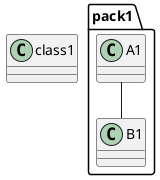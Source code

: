 {
  "sha1": "i4bnvhis2w7j28fbydm04jv1qvj2hqy",
  "insertion": {
    "when": "2024-06-04T17:28:43.364Z",
    "user": "plantuml@gmail.com"
  }
}
@startuml
!pragma layout smetana

class class1

package pack1 {
class A1
class B1
A1 -- B1
}

@enduml
